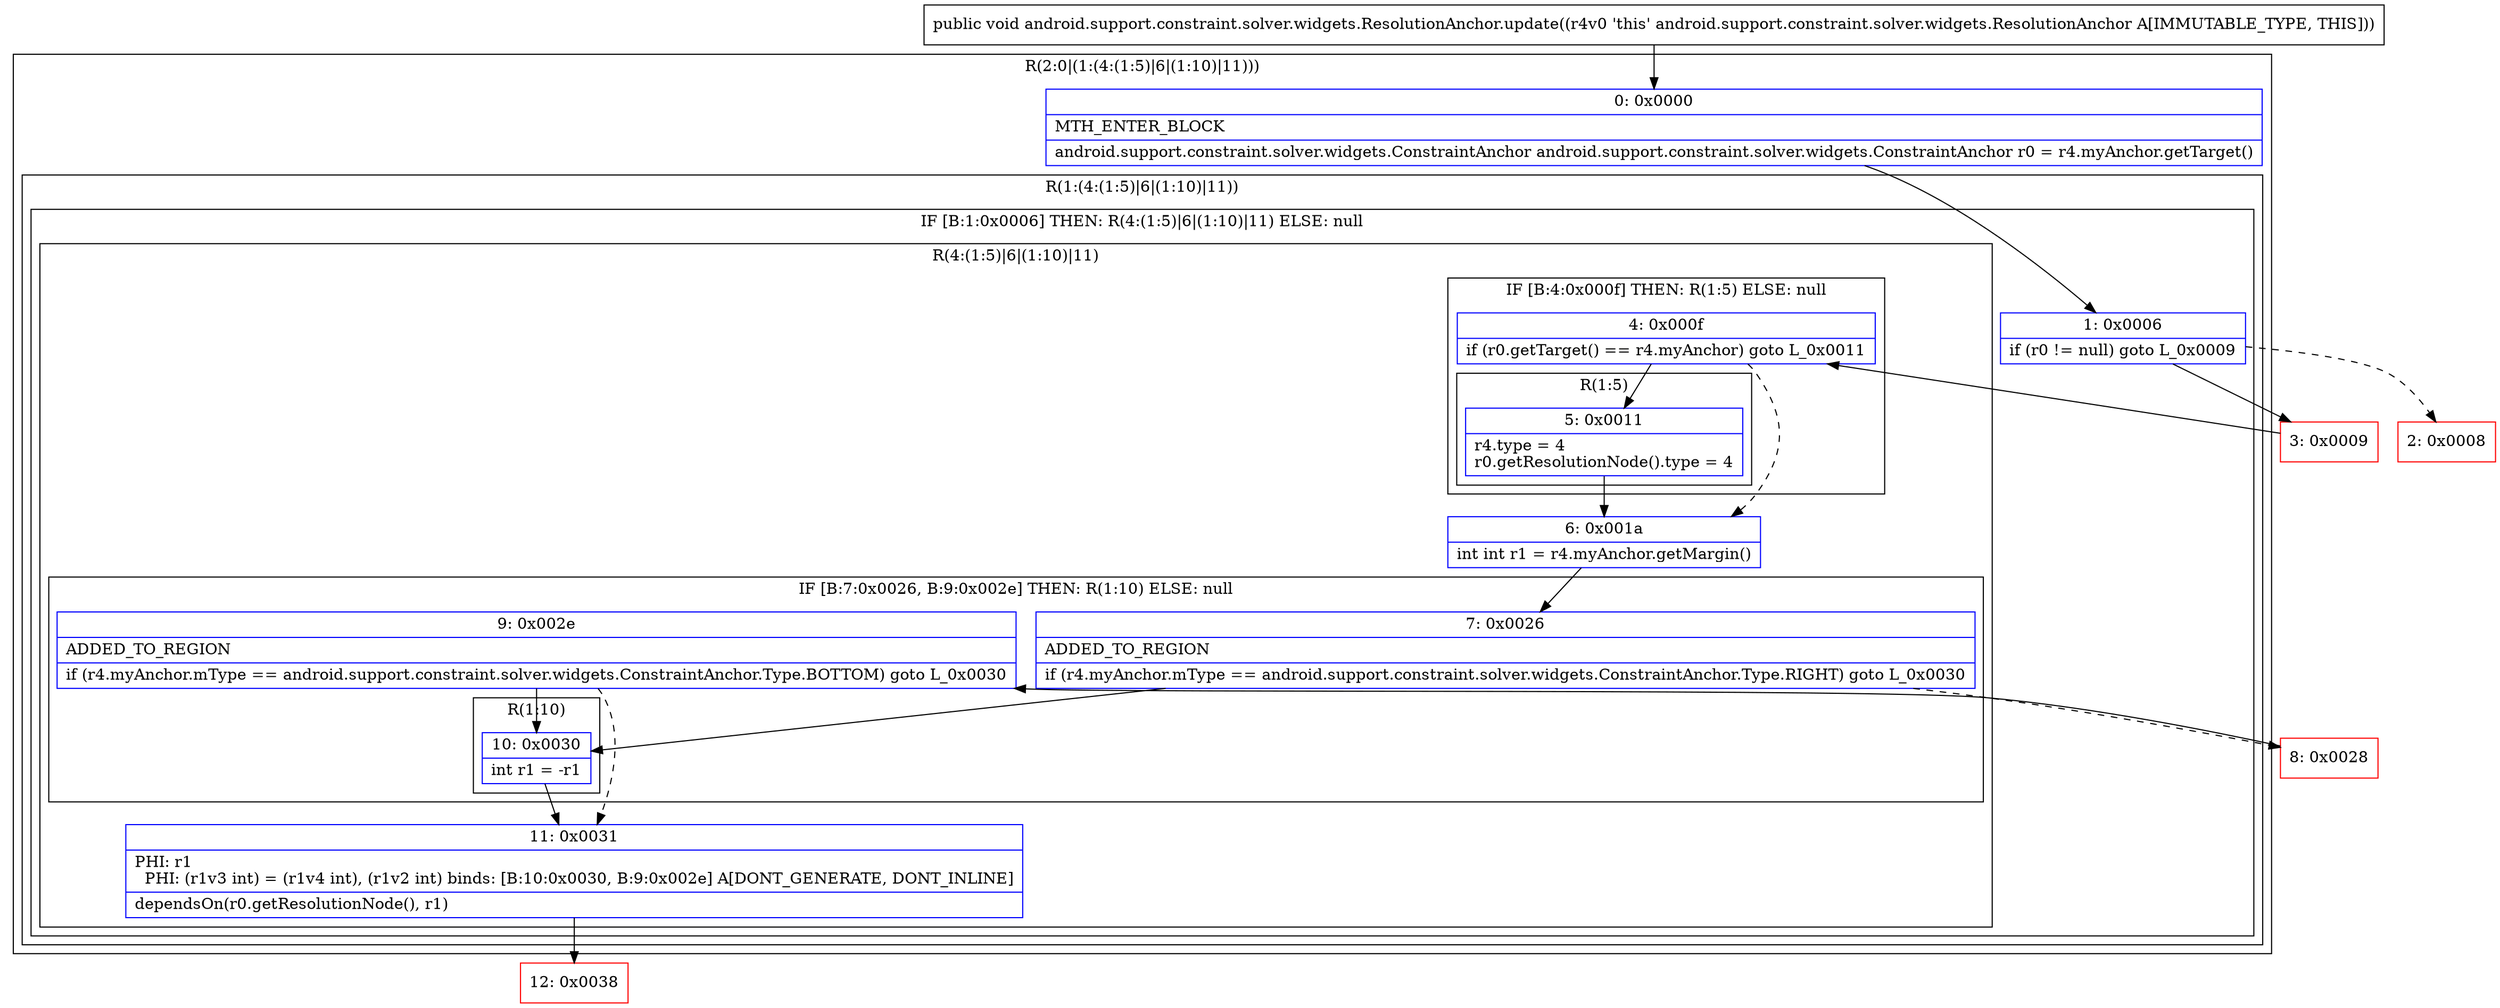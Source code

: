 digraph "CFG forandroid.support.constraint.solver.widgets.ResolutionAnchor.update()V" {
subgraph cluster_Region_2064799817 {
label = "R(2:0|(1:(4:(1:5)|6|(1:10)|11)))";
node [shape=record,color=blue];
Node_0 [shape=record,label="{0\:\ 0x0000|MTH_ENTER_BLOCK\l|android.support.constraint.solver.widgets.ConstraintAnchor android.support.constraint.solver.widgets.ConstraintAnchor r0 = r4.myAnchor.getTarget()\l}"];
subgraph cluster_Region_985373789 {
label = "R(1:(4:(1:5)|6|(1:10)|11))";
node [shape=record,color=blue];
subgraph cluster_IfRegion_1458612669 {
label = "IF [B:1:0x0006] THEN: R(4:(1:5)|6|(1:10)|11) ELSE: null";
node [shape=record,color=blue];
Node_1 [shape=record,label="{1\:\ 0x0006|if (r0 != null) goto L_0x0009\l}"];
subgraph cluster_Region_1190330465 {
label = "R(4:(1:5)|6|(1:10)|11)";
node [shape=record,color=blue];
subgraph cluster_IfRegion_2119205087 {
label = "IF [B:4:0x000f] THEN: R(1:5) ELSE: null";
node [shape=record,color=blue];
Node_4 [shape=record,label="{4\:\ 0x000f|if (r0.getTarget() == r4.myAnchor) goto L_0x0011\l}"];
subgraph cluster_Region_793429457 {
label = "R(1:5)";
node [shape=record,color=blue];
Node_5 [shape=record,label="{5\:\ 0x0011|r4.type = 4\lr0.getResolutionNode().type = 4\l}"];
}
}
Node_6 [shape=record,label="{6\:\ 0x001a|int int r1 = r4.myAnchor.getMargin()\l}"];
subgraph cluster_IfRegion_1001125645 {
label = "IF [B:7:0x0026, B:9:0x002e] THEN: R(1:10) ELSE: null";
node [shape=record,color=blue];
Node_7 [shape=record,label="{7\:\ 0x0026|ADDED_TO_REGION\l|if (r4.myAnchor.mType == android.support.constraint.solver.widgets.ConstraintAnchor.Type.RIGHT) goto L_0x0030\l}"];
Node_9 [shape=record,label="{9\:\ 0x002e|ADDED_TO_REGION\l|if (r4.myAnchor.mType == android.support.constraint.solver.widgets.ConstraintAnchor.Type.BOTTOM) goto L_0x0030\l}"];
subgraph cluster_Region_362673219 {
label = "R(1:10)";
node [shape=record,color=blue];
Node_10 [shape=record,label="{10\:\ 0x0030|int r1 = \-r1\l}"];
}
}
Node_11 [shape=record,label="{11\:\ 0x0031|PHI: r1 \l  PHI: (r1v3 int) = (r1v4 int), (r1v2 int) binds: [B:10:0x0030, B:9:0x002e] A[DONT_GENERATE, DONT_INLINE]\l|dependsOn(r0.getResolutionNode(), r1)\l}"];
}
}
}
}
Node_2 [shape=record,color=red,label="{2\:\ 0x0008}"];
Node_3 [shape=record,color=red,label="{3\:\ 0x0009}"];
Node_8 [shape=record,color=red,label="{8\:\ 0x0028}"];
Node_12 [shape=record,color=red,label="{12\:\ 0x0038}"];
MethodNode[shape=record,label="{public void android.support.constraint.solver.widgets.ResolutionAnchor.update((r4v0 'this' android.support.constraint.solver.widgets.ResolutionAnchor A[IMMUTABLE_TYPE, THIS])) }"];
MethodNode -> Node_0;
Node_0 -> Node_1;
Node_1 -> Node_2[style=dashed];
Node_1 -> Node_3;
Node_4 -> Node_5;
Node_4 -> Node_6[style=dashed];
Node_5 -> Node_6;
Node_6 -> Node_7;
Node_7 -> Node_8[style=dashed];
Node_7 -> Node_10;
Node_9 -> Node_10;
Node_9 -> Node_11[style=dashed];
Node_10 -> Node_11;
Node_11 -> Node_12;
Node_3 -> Node_4;
Node_8 -> Node_9;
}

